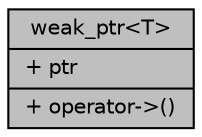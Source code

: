 digraph "weak_ptr&lt;T&gt;"
{
 // INTERACTIVE_SVG=YES
  bgcolor="transparent";
  edge [fontname="Helvetica",fontsize="10",labelfontname="Helvetica",labelfontsize="10"];
  node [fontname="Helvetica",fontsize="10",shape=record];
  Node1 [label="{weak_ptr\<T\>\n|+ ptr\l|+ operator-\>()\l}",height=0.2,width=0.4,color="black", fillcolor="grey75", style="filled", fontcolor="black"];
}
